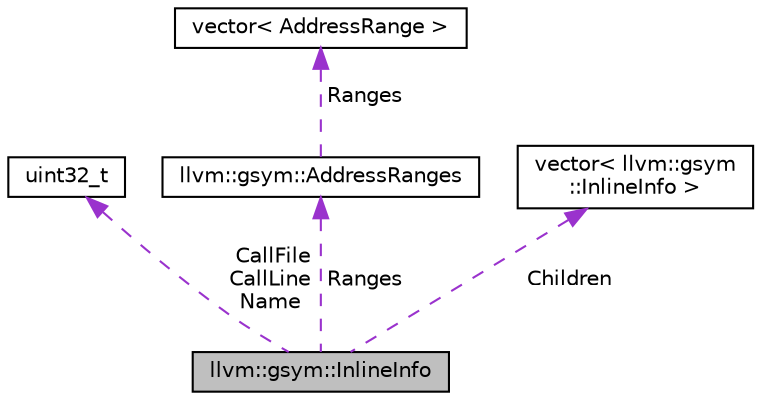digraph "llvm::gsym::InlineInfo"
{
 // LATEX_PDF_SIZE
  bgcolor="transparent";
  edge [fontname="Helvetica",fontsize="10",labelfontname="Helvetica",labelfontsize="10"];
  node [fontname="Helvetica",fontsize="10",shape="box"];
  Node1 [label="llvm::gsym::InlineInfo",height=0.2,width=0.4,color="black", fillcolor="grey75", style="filled", fontcolor="black",tooltip="Inline information stores the name of the inline function along with an array of address ranges."];
  Node2 -> Node1 [dir="back",color="darkorchid3",fontsize="10",style="dashed",label=" CallFile\nCallLine\nName" ,fontname="Helvetica"];
  Node2 [label="uint32_t",height=0.2,width=0.4,color="black",URL="$classuint32__t.html",tooltip=" "];
  Node3 -> Node1 [dir="back",color="darkorchid3",fontsize="10",style="dashed",label=" Ranges" ,fontname="Helvetica"];
  Node3 [label="llvm::gsym::AddressRanges",height=0.2,width=0.4,color="black",URL="$classllvm_1_1gsym_1_1AddressRanges.html",tooltip="The AddressRanges class helps normalize address range collections."];
  Node4 -> Node3 [dir="back",color="darkorchid3",fontsize="10",style="dashed",label=" Ranges" ,fontname="Helvetica"];
  Node4 [label="vector\< AddressRange \>",height=0.2,width=0.4,color="black",tooltip=" "];
  Node5 -> Node1 [dir="back",color="darkorchid3",fontsize="10",style="dashed",label=" Children" ,fontname="Helvetica"];
  Node5 [label="vector\< llvm::gsym\l::InlineInfo \>",height=0.2,width=0.4,color="black",tooltip=" "];
}

